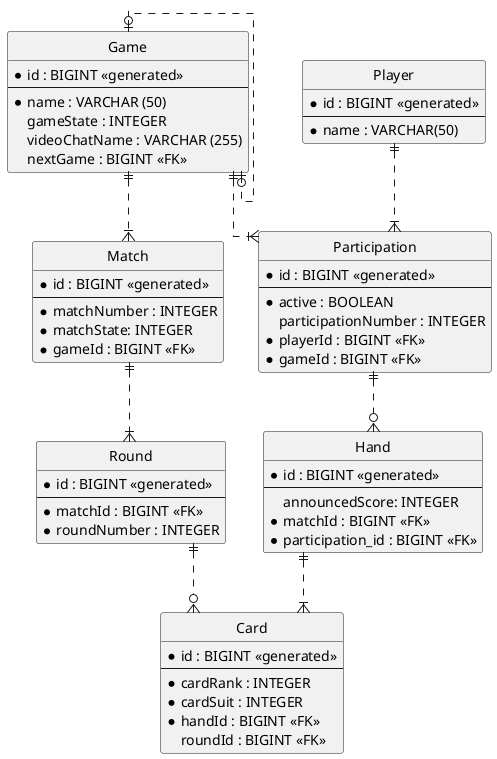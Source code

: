 @startuml

' hide the spot
hide circle

' avoid problems with angled crows feet
skinparam linetype ortho

entity "Card" as card {
  *id : BIGINT <<generated>>
  --
  *cardRank : INTEGER
  *cardSuit : INTEGER
  *handId : BIGINT <<FK>>
  roundId : BIGINT <<FK>>
}

entity "Game" as game {
  *id : BIGINT <<generated>>
  --
  *name : VARCHAR (50)
  gameState : INTEGER
  videoChatName : VARCHAR (255)
  nextGame : BIGINT <<FK>>
}

entity "Hand" as hand {
  *id : BIGINT <<generated>>
  --
  announcedScore: INTEGER
  *matchId : BIGINT <<FK>>
  *participation_id : BIGINT <<FK>>
}

entity "Match" as match {
  *id : BIGINT <<generated>>
  --
  *matchNumber : INTEGER
  *matchState: INTEGER
  *gameId : BIGINT <<FK>>
}

entity "Participation" as participation {
  *id : BIGINT <<generated>>
  --
  *active : BOOLEAN
  participationNumber : INTEGER
  *playerId : BIGINT <<FK>>
  *gameId : BIGINT <<FK>>
}

entity "Player" as player {
  *id : BIGINT <<generated>>
  --
  *name : VARCHAR(50)
}

entity "Round" as round {
  *id : BIGINT <<generated>>
  --
  *matchId : BIGINT <<FK>>
  *roundNumber : INTEGER
}

round ||..o{ card
hand ||..|{ card
participation ||..o{ hand
game |o..o| game
game ||..|{ participation
player ||..|{ participation
match ||..|{ round
game ||..|{ match

@enduml
